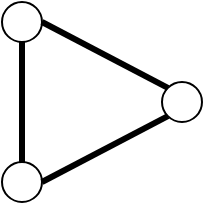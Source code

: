 <mxfile version="20.2.2" type="google"><diagram id="11Nvi1hzIRWcHnkTvrIV" name="Page-1"><mxGraphModel grid="1" page="1" gridSize="10" guides="1" tooltips="1" connect="1" arrows="1" fold="1" pageScale="1" pageWidth="850" pageHeight="1100" math="0" shadow="0"><root><mxCell id="0"/><mxCell id="1" parent="0"/><mxCell id="te7WMxE7LaLCCecjck9P-5" style="edgeStyle=orthogonalEdgeStyle;rounded=0;orthogonalLoop=1;jettySize=auto;html=1;exitX=0.5;exitY=1;exitDx=0;exitDy=0;strokeWidth=3;endArrow=none;endFill=0;" edge="1" parent="1" source="te7WMxE7LaLCCecjck9P-1" target="te7WMxE7LaLCCecjck9P-2"><mxGeometry relative="1" as="geometry"/></mxCell><mxCell id="te7WMxE7LaLCCecjck9P-1" value="" style="ellipse;whiteSpace=wrap;html=1;" vertex="1" parent="1"><mxGeometry x="150" y="110" width="20" height="20" as="geometry"/></mxCell><mxCell id="te7WMxE7LaLCCecjck9P-2" value="" style="ellipse;whiteSpace=wrap;html=1;" vertex="1" parent="1"><mxGeometry x="150" y="190" width="20" height="20" as="geometry"/></mxCell><mxCell id="te7WMxE7LaLCCecjck9P-3" value="" style="ellipse;whiteSpace=wrap;html=1;" vertex="1" parent="1"><mxGeometry x="230" y="150" width="20" height="20" as="geometry"/></mxCell><mxCell id="te7WMxE7LaLCCecjck9P-6" style="rounded=0;orthogonalLoop=1;jettySize=auto;html=1;exitX=1;exitY=0.5;exitDx=0;exitDy=0;strokeWidth=3;endArrow=none;endFill=0;entryX=0;entryY=0;entryDx=0;entryDy=0;" edge="1" parent="1" source="te7WMxE7LaLCCecjck9P-1" target="te7WMxE7LaLCCecjck9P-3"><mxGeometry relative="1" as="geometry"><mxPoint x="170" y="140" as="sourcePoint"/><mxPoint x="170" y="200" as="targetPoint"/></mxGeometry></mxCell><mxCell id="te7WMxE7LaLCCecjck9P-7" style="rounded=0;orthogonalLoop=1;jettySize=auto;html=1;exitX=1;exitY=0.5;exitDx=0;exitDy=0;strokeWidth=3;endArrow=none;endFill=0;entryX=0;entryY=1;entryDx=0;entryDy=0;" edge="1" parent="1" source="te7WMxE7LaLCCecjck9P-2" target="te7WMxE7LaLCCecjck9P-3"><mxGeometry relative="1" as="geometry"><mxPoint x="177.071" y="137.071" as="sourcePoint"/><mxPoint x="242.929" y="162.929" as="targetPoint"/></mxGeometry></mxCell></root></mxGraphModel></diagram></mxfile>